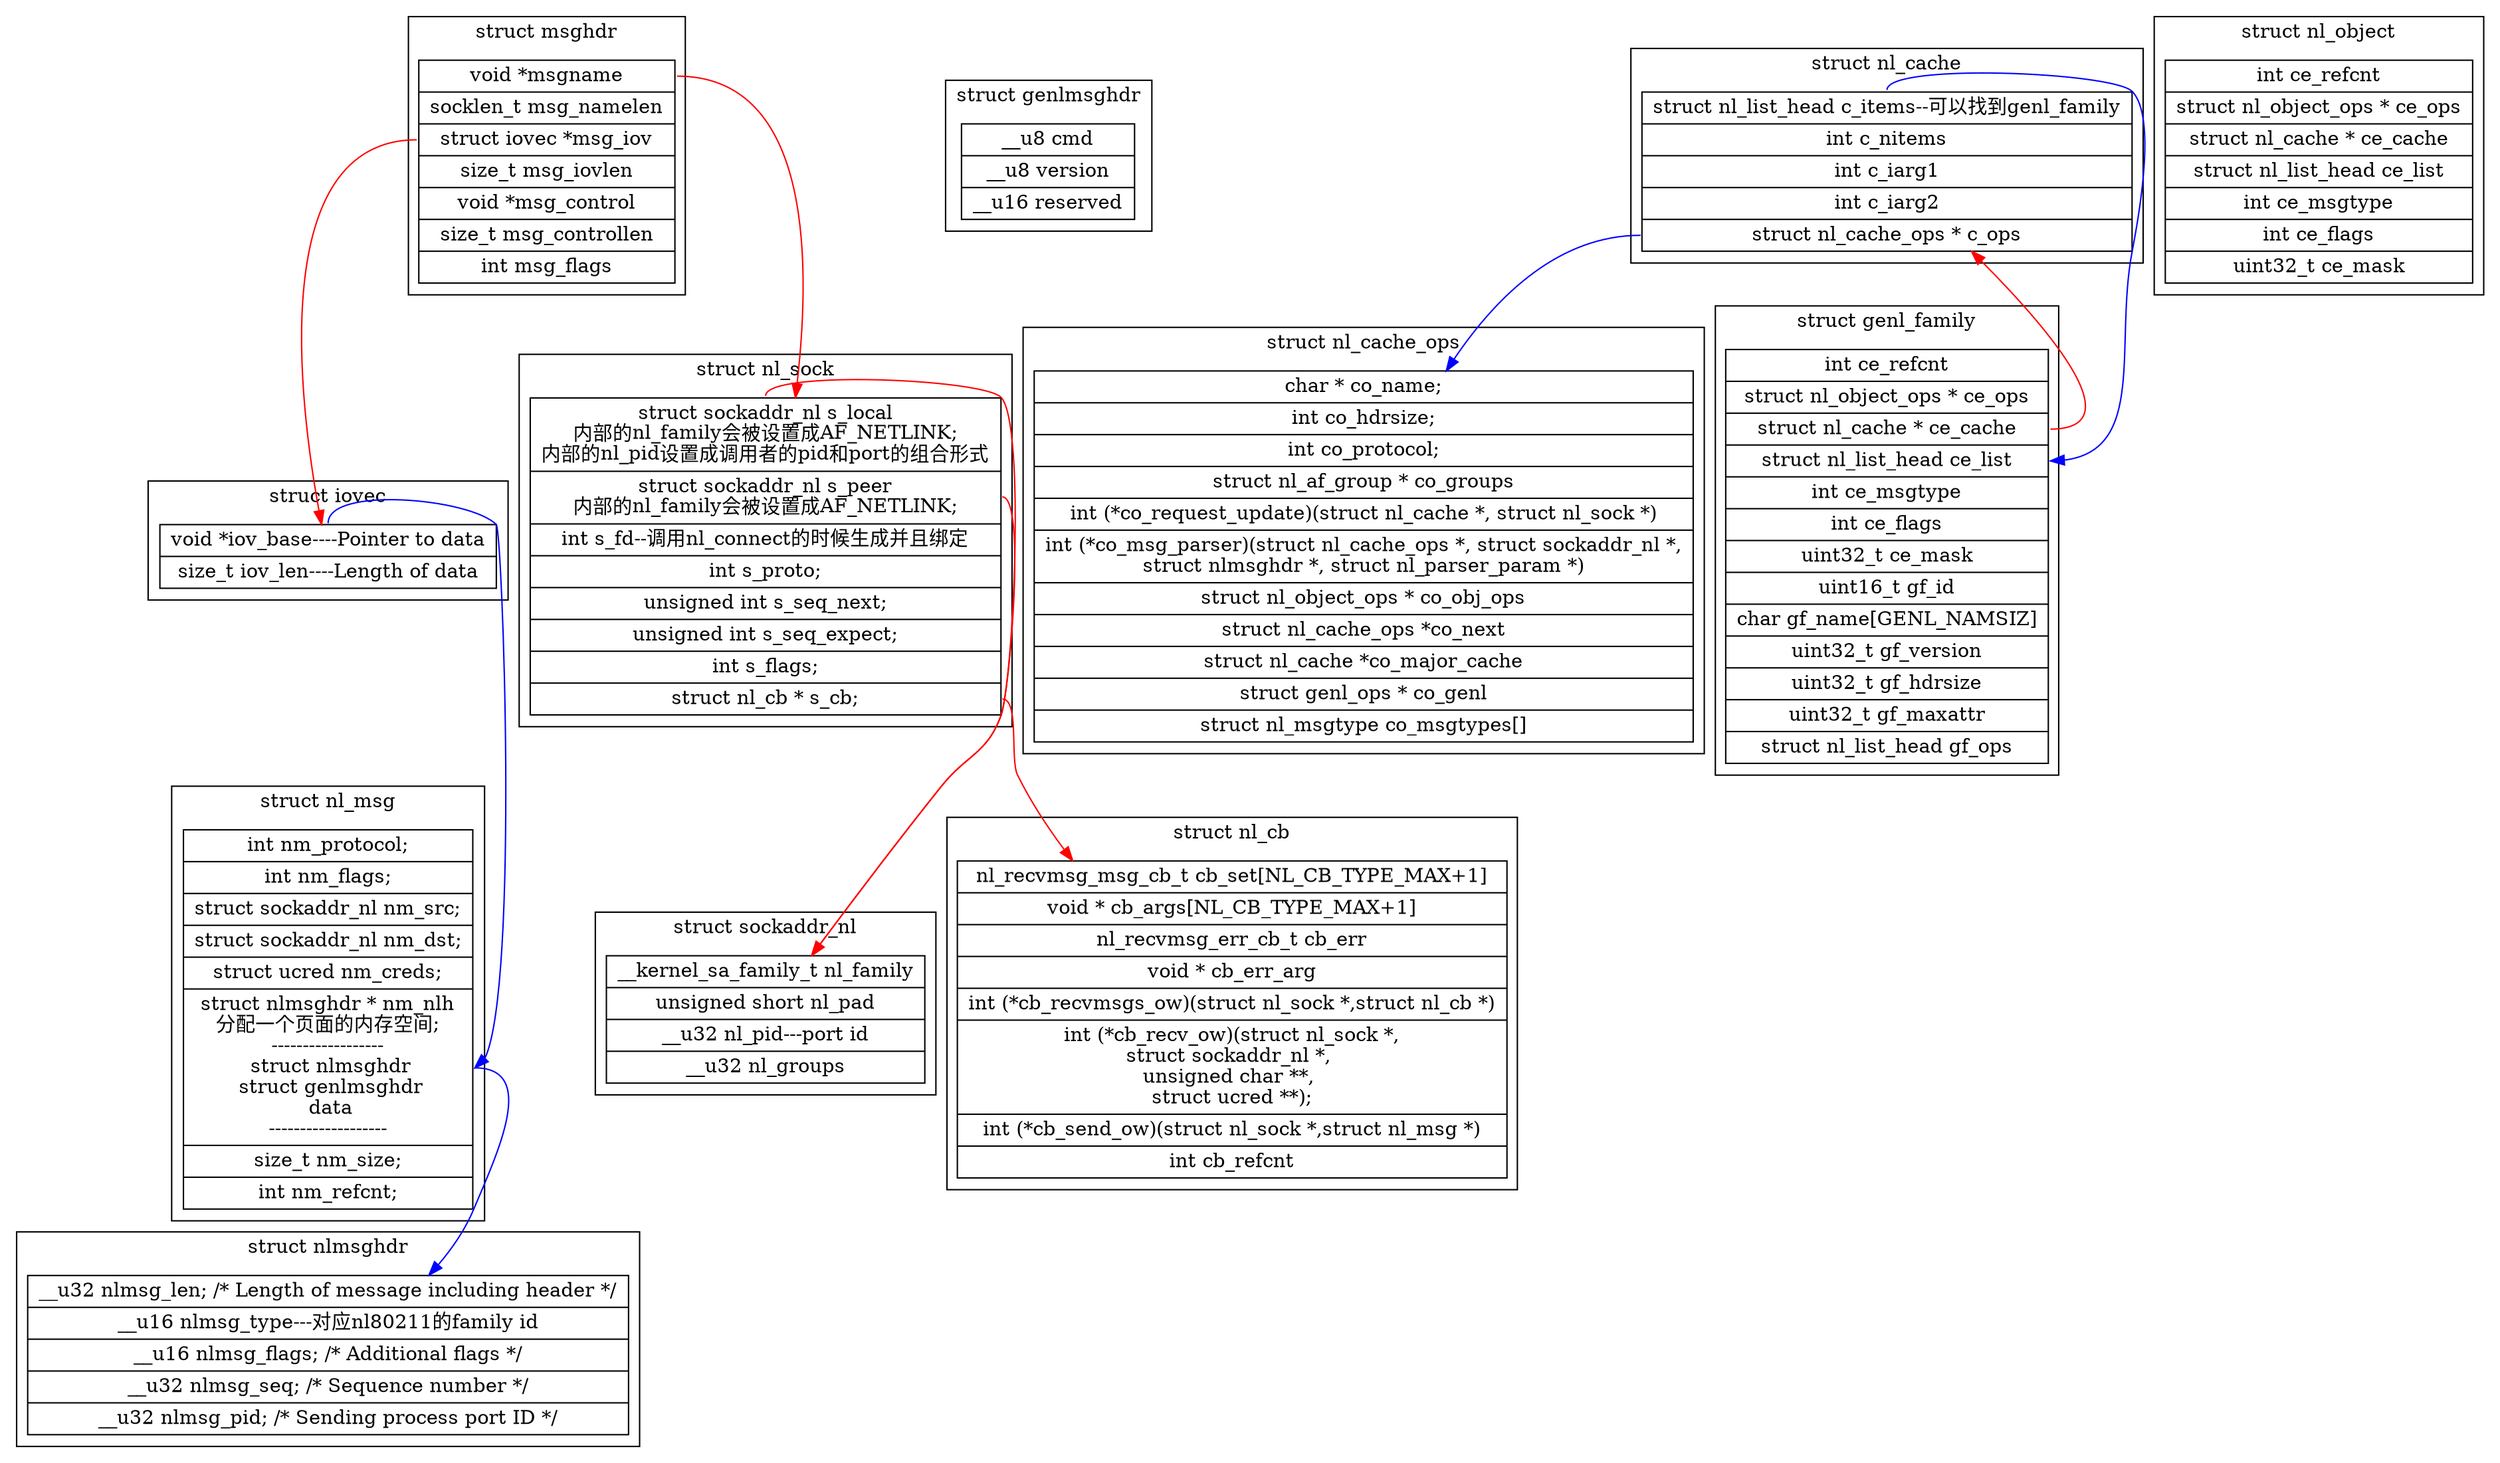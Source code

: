 digraph libnl{
	node[shape=record];

	subgraph cluster_struct_nl_msg{
		label="struct nl_msg";
		"struct nl_msg"[label="{
	int         nm_protocol;
    |int         nm_flags;
    |struct sockaddr_nl  nm_src;
    |struct sockaddr_nl  nm_dst;
    |struct ucred        nm_creds;
    |<nm_nlh>struct nlmsghdr *   nm_nlh\n分配一个页面的内存空间;
	\n------------------
	\n struct nlmsghdr
	\n struct genlmsghdr
	\n data
	\n-------------------
    |size_t          nm_size;
    |int         nm_refcnt;
		}"];
	}
	"struct nl_msg":nm_nlh->"struct nlmsghdr"[color=blue];

	subgraph cluster_struct_nlmsghdr{
		label="struct nlmsghdr";
		"struct nlmsghdr"[label="{
	__u32       nlmsg_len;  /* Length of message including header */
    |__u16       nlmsg_type---对应nl80211的family id
    |__u16       nlmsg_flags;    /* Additional flags */
    |__u32       nlmsg_seq;  /* Sequence number */
    |__u32       nlmsg_pid;  /* Sending process port ID */
	}"];
	}

	subgraph cluster_struct_genlmsghdr{
		label="struct genlmsghdr";
		"struct genlmsghdr"[label="{
		__u8    cmd
    |__u8    version
    |__u16   reserved
	}"];
	}

	subgraph cluster_struct_iovec{
		label="struct iovec";
		"struct iovec"[label="{
	<base>void *iov_base----Pointer to data
    |size_t iov_len----Length of data
	}"];
	}
	"struct iovec":base->"struct nl_msg":nm_nlh[color=blue];

	subgraph cluster_struct_msghdr{
		label="struct msghdr";
		"struct msghdr"[label="{
		<name>void *msgname
		|socklen_t msg_namelen
		|<msg_iov>struct iovec *msg_iov
		|size_t msg_iovlen
		|void *msg_control
		|size_t msg_controllen
		|int msg_flags
	}"];
	}
	 "struct msghdr":msg_iov->"struct iovec"[color=red];
	"struct msghdr":name->"struct nl_sock"[color=red];

	subgraph cluster_struct_nl_sock{
		label="struct nl_sock";
		"struct nl_sock"[label="{
		<local>struct sockaddr_nl  s_local\n内部的nl_family会被设置成AF_NETLINK;
		\n内部的nl_pid设置成调用者的pid和port的组合形式
    	|<peer>struct sockaddr_nl  s_peer\n内部的nl_family会被设置成AF_NETLINK;
    	|int         s_fd--调用nl_connect的时候生成并且绑定
    	|int         s_proto;
    	|unsigned int        s_seq_next;
    	|unsigned int        s_seq_expect;
    	|int         s_flags;
    	|<cb>struct nl_cb *      s_cb;
		}"];
	}

	"struct nl_sock":local->"struct sockaddr_nl"[color=red];
	"struct nl_sock":peer->"struct sockaddr_nl"[color=red];
	"struct nl_sock":cb->"struct nl_cb"[color=red];

	subgraph cluster_struct_sockaddr_nl{
		label="struct sockaddr_nl";
		"struct sockaddr_nl"[label="{
			__kernel_sa_family_t    nl_family
    |unsigned short  nl_pad
    |__u32       nl_pid---port id
    | __u32       nl_groups
		}"];
	}

	subgraph cluster_struct_nl_cache{
		label="struct nl_cache";
		"struct nl_cache"[label="{
			<items>struct nl_list_head c_items--可以找到genl_family
    |int         c_nitems
    |int                     c_iarg1
    |int                     c_iarg2
    |<ops>struct nl_cache_ops *   c_ops
	}"];
	}

	"struct nl_cache":ops->"struct nl_cache_ops"[color=blue];
	"struct nl_cache":items->"struct genl_family":ce_list[color=blue];

	subgraph cluster_struct_nl_cache_ops{
		label="struct nl_cache_ops";
		"struct nl_cache_ops"[label="{
			char  *         co_name;
    		|int         co_hdrsize;
    		|int         co_protocol;
    		|struct nl_af_group *    co_groups
			|int   (*co_request_update)(struct nl_cache *, struct nl_sock *)
			|int   (*co_msg_parser)(struct nl_cache_ops *, struct sockaddr_nl *,
				\n
			struct nlmsghdr *, struct nl_parser_param *)
			|struct nl_object_ops *  co_obj_ops
    		|struct nl_cache_ops *co_next
    		|struct nl_cache *co_major_cache
    		|struct genl_ops *   co_genl
    		|struct nl_msgtype   co_msgtypes[]
		}"];
	}

	subgraph cluster_struct_nl_object{
		label="struct nl_object";
		"struct nl_object"[label="{
			int         ce_refcnt
			|struct nl_object_ops *  ce_ops
			|struct nl_cache *   ce_cache
			|struct nl_list_head ce_list
			|int         ce_msgtype
			|int         ce_flags
			|uint32_t    ce_mask
		}"];
	}

	subgraph cluster_struct_genl_family{
		label="struct genl_family";
		"struct genl_family"[label="{
		int         ce_refcnt
    |struct nl_object_ops *  ce_ops
    |<cache>struct nl_cache *   ce_cache
    |<ce_list>struct nl_list_head ce_list
    |int         ce_msgtype
    |int         ce_flags
    |uint32_t        ce_mask
	|uint16_t        gf_id
    |char            gf_name[GENL_NAMSIZ]
    |uint32_t        gf_version
    |uint32_t        gf_hdrsize
    |uint32_t        gf_maxattr
    |struct nl_list_head gf_ops
	}"];
	}

	"struct genl_family":cache->"struct nl_cache"[color=red];
	subgraph cluster_struct_nl_cb{
		label="struct nl_cb";
		"struct nl_cb"[label="{
			nl_recvmsg_msg_cb_t cb_set[NL_CB_TYPE_MAX+1]
			|void *  cb_args[NL_CB_TYPE_MAX+1]
			|nl_recvmsg_err_cb_t cb_err
			|void *          cb_err_arg
			|int (*cb_recvmsgs_ow)(struct nl_sock *,struct nl_cb *)
			|int   (*cb_recv_ow)(struct nl_sock *,
			\nstruct sockaddr_nl *,
            \nunsigned char **,
            \nstruct ucred **);
|int   (*cb_send_ow)(struct nl_sock *,struct nl_msg *)
|int         cb_refcnt
		}"];
	}

}
